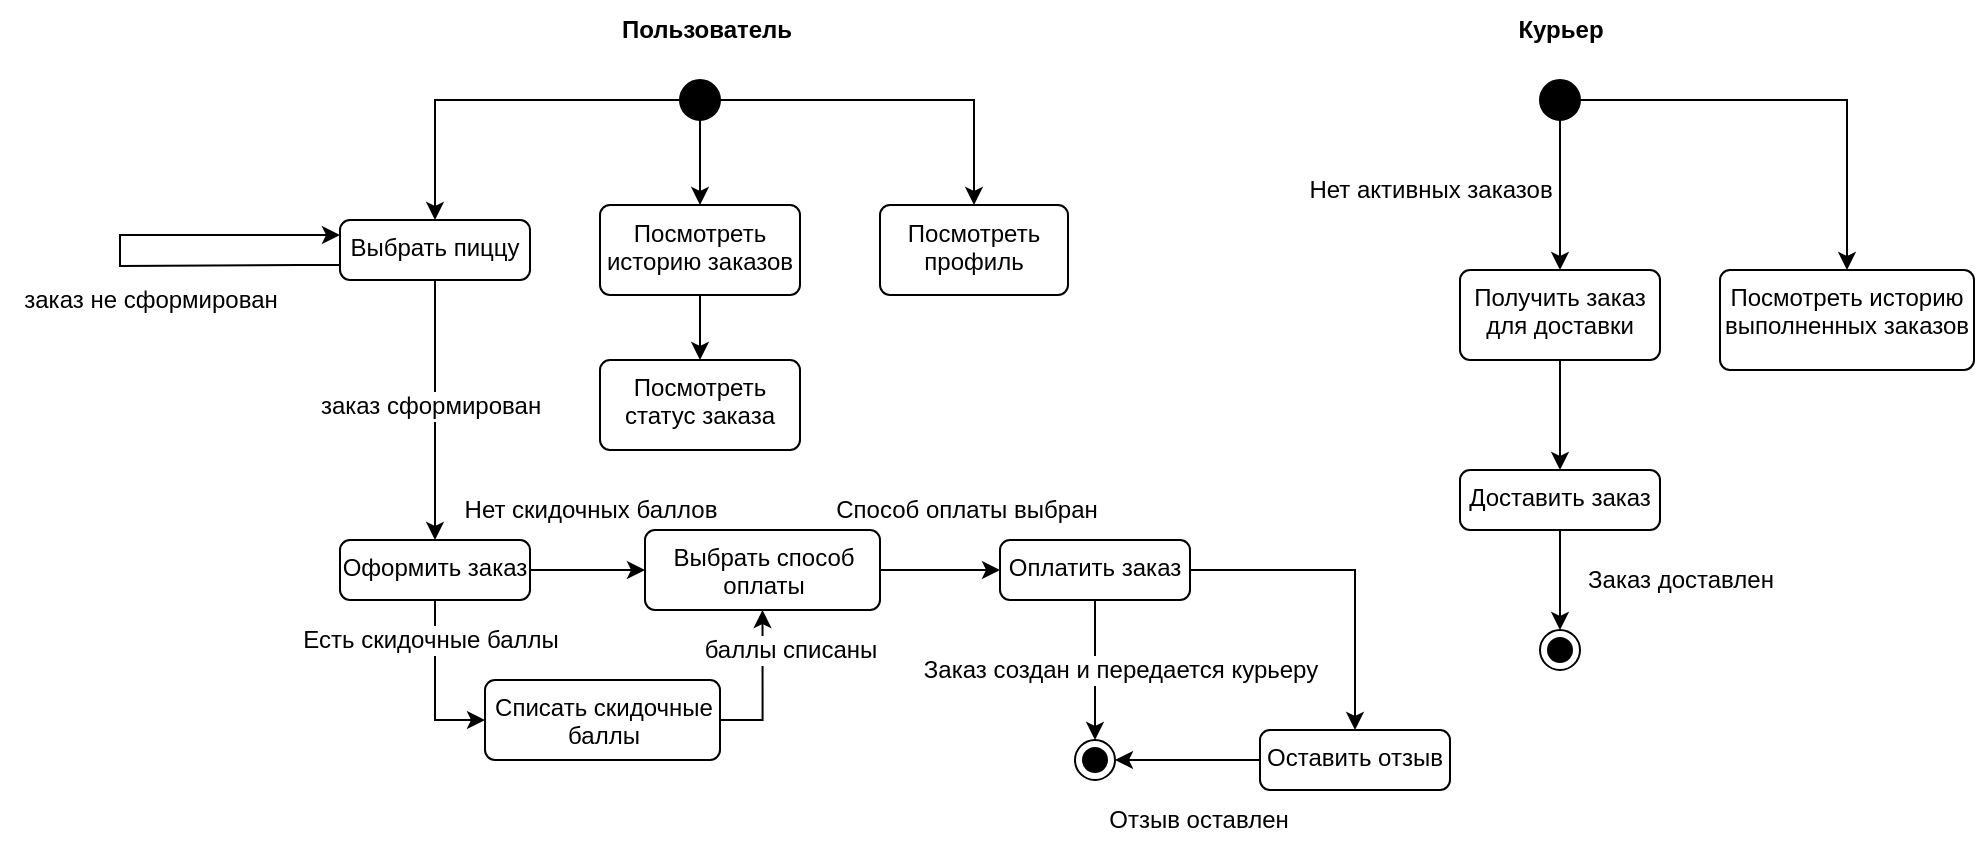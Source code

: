 <mxfile version="24.0.6" type="github">
  <diagram name="Страница — 1" id="svo4xueaaqVHP-x0B6R1">
    <mxGraphModel dx="2012" dy="651" grid="1" gridSize="10" guides="1" tooltips="1" connect="1" arrows="1" fold="1" page="1" pageScale="1" pageWidth="827" pageHeight="1169" math="0" shadow="0">
      <root>
        <mxCell id="0" />
        <mxCell id="1" parent="0" />
        <mxCell id="AfkmOP6WJ37Uotsz-tm1-13" style="edgeStyle=orthogonalEdgeStyle;rounded=0;orthogonalLoop=1;jettySize=auto;html=1;entryX=0.5;entryY=0;entryDx=0;entryDy=0;" edge="1" parent="1" source="AfkmOP6WJ37Uotsz-tm1-10" target="AfkmOP6WJ37Uotsz-tm1-28">
          <mxGeometry relative="1" as="geometry">
            <mxPoint x="240" y="210" as="targetPoint" />
          </mxGeometry>
        </mxCell>
        <mxCell id="AfkmOP6WJ37Uotsz-tm1-37" style="edgeStyle=orthogonalEdgeStyle;rounded=0;orthogonalLoop=1;jettySize=auto;html=1;entryX=0.5;entryY=0;entryDx=0;entryDy=0;" edge="1" parent="1" source="AfkmOP6WJ37Uotsz-tm1-10" target="AfkmOP6WJ37Uotsz-tm1-33">
          <mxGeometry relative="1" as="geometry" />
        </mxCell>
        <mxCell id="AfkmOP6WJ37Uotsz-tm1-38" style="edgeStyle=orthogonalEdgeStyle;rounded=0;orthogonalLoop=1;jettySize=auto;html=1;exitX=0.5;exitY=1;exitDx=0;exitDy=0;" edge="1" parent="1" source="AfkmOP6WJ37Uotsz-tm1-10" target="AfkmOP6WJ37Uotsz-tm1-34">
          <mxGeometry relative="1" as="geometry" />
        </mxCell>
        <mxCell id="AfkmOP6WJ37Uotsz-tm1-10" value="" style="ellipse;fillColor=strokeColor;html=1;" vertex="1" parent="1">
          <mxGeometry x="230" y="140" width="20" height="20" as="geometry" />
        </mxCell>
        <mxCell id="AfkmOP6WJ37Uotsz-tm1-11" value="" style="ellipse;html=1;shape=endState;fillColor=strokeColor;" vertex="1" parent="1">
          <mxGeometry x="427.5" y="470" width="20" height="20" as="geometry" />
        </mxCell>
        <mxCell id="AfkmOP6WJ37Uotsz-tm1-48" style="edgeStyle=orthogonalEdgeStyle;rounded=0;orthogonalLoop=1;jettySize=auto;html=1;entryX=0.5;entryY=0;entryDx=0;entryDy=0;" edge="1" parent="1" source="AfkmOP6WJ37Uotsz-tm1-20" target="AfkmOP6WJ37Uotsz-tm1-70">
          <mxGeometry relative="1" as="geometry" />
        </mxCell>
        <mxCell id="AfkmOP6WJ37Uotsz-tm1-74" style="edgeStyle=orthogonalEdgeStyle;rounded=0;orthogonalLoop=1;jettySize=auto;html=1;entryX=0.5;entryY=0;entryDx=0;entryDy=0;" edge="1" parent="1" source="AfkmOP6WJ37Uotsz-tm1-20" target="AfkmOP6WJ37Uotsz-tm1-11">
          <mxGeometry relative="1" as="geometry" />
        </mxCell>
        <mxCell id="AfkmOP6WJ37Uotsz-tm1-20" value="Оплатить заказ" style="html=1;align=center;verticalAlign=top;rounded=1;absoluteArcSize=1;arcSize=10;dashed=0;whiteSpace=wrap;" vertex="1" parent="1">
          <mxGeometry x="390" y="370" width="95" height="30" as="geometry" />
        </mxCell>
        <mxCell id="AfkmOP6WJ37Uotsz-tm1-39" style="edgeStyle=orthogonalEdgeStyle;rounded=0;orthogonalLoop=1;jettySize=auto;html=1;exitX=0.5;exitY=1;exitDx=0;exitDy=0;entryX=0.5;entryY=0;entryDx=0;entryDy=0;" edge="1" parent="1" source="AfkmOP6WJ37Uotsz-tm1-28" target="AfkmOP6WJ37Uotsz-tm1-32">
          <mxGeometry relative="1" as="geometry" />
        </mxCell>
        <mxCell id="AfkmOP6WJ37Uotsz-tm1-28" value="Выбрать пиццу" style="html=1;align=center;verticalAlign=top;rounded=1;absoluteArcSize=1;arcSize=10;dashed=0;whiteSpace=wrap;" vertex="1" parent="1">
          <mxGeometry x="60" y="210" width="95" height="30" as="geometry" />
        </mxCell>
        <mxCell id="AfkmOP6WJ37Uotsz-tm1-45" style="edgeStyle=orthogonalEdgeStyle;rounded=0;orthogonalLoop=1;jettySize=auto;html=1;exitX=1;exitY=0.5;exitDx=0;exitDy=0;entryX=0.5;entryY=1;entryDx=0;entryDy=0;" edge="1" parent="1" source="AfkmOP6WJ37Uotsz-tm1-30" target="AfkmOP6WJ37Uotsz-tm1-31">
          <mxGeometry relative="1" as="geometry" />
        </mxCell>
        <mxCell id="AfkmOP6WJ37Uotsz-tm1-30" value="Списать скидочные баллы" style="html=1;align=center;verticalAlign=top;rounded=1;absoluteArcSize=1;arcSize=10;dashed=0;whiteSpace=wrap;" vertex="1" parent="1">
          <mxGeometry x="132.5" y="440" width="117.5" height="40" as="geometry" />
        </mxCell>
        <mxCell id="AfkmOP6WJ37Uotsz-tm1-42" style="edgeStyle=orthogonalEdgeStyle;rounded=0;orthogonalLoop=1;jettySize=auto;html=1;exitX=1;exitY=0.5;exitDx=0;exitDy=0;entryX=0;entryY=0.5;entryDx=0;entryDy=0;" edge="1" parent="1" source="AfkmOP6WJ37Uotsz-tm1-31" target="AfkmOP6WJ37Uotsz-tm1-20">
          <mxGeometry relative="1" as="geometry" />
        </mxCell>
        <mxCell id="AfkmOP6WJ37Uotsz-tm1-31" value="Выбрать способ оплаты" style="html=1;align=center;verticalAlign=top;rounded=1;absoluteArcSize=1;arcSize=10;dashed=0;whiteSpace=wrap;" vertex="1" parent="1">
          <mxGeometry x="212.5" y="365" width="117.5" height="40" as="geometry" />
        </mxCell>
        <mxCell id="AfkmOP6WJ37Uotsz-tm1-40" style="edgeStyle=orthogonalEdgeStyle;rounded=0;orthogonalLoop=1;jettySize=auto;html=1;exitX=1;exitY=0.5;exitDx=0;exitDy=0;entryX=0;entryY=0.5;entryDx=0;entryDy=0;" edge="1" parent="1" source="AfkmOP6WJ37Uotsz-tm1-32" target="AfkmOP6WJ37Uotsz-tm1-31">
          <mxGeometry relative="1" as="geometry" />
        </mxCell>
        <mxCell id="AfkmOP6WJ37Uotsz-tm1-44" style="edgeStyle=orthogonalEdgeStyle;rounded=0;orthogonalLoop=1;jettySize=auto;html=1;exitX=0.5;exitY=1;exitDx=0;exitDy=0;entryX=0;entryY=0.5;entryDx=0;entryDy=0;" edge="1" parent="1" source="AfkmOP6WJ37Uotsz-tm1-32" target="AfkmOP6WJ37Uotsz-tm1-30">
          <mxGeometry relative="1" as="geometry" />
        </mxCell>
        <mxCell id="AfkmOP6WJ37Uotsz-tm1-32" value="Оформить заказ" style="html=1;align=center;verticalAlign=top;rounded=1;absoluteArcSize=1;arcSize=10;dashed=0;whiteSpace=wrap;" vertex="1" parent="1">
          <mxGeometry x="60" y="370" width="95" height="30" as="geometry" />
        </mxCell>
        <mxCell id="AfkmOP6WJ37Uotsz-tm1-33" value="Посмотреть профиль" style="html=1;align=center;verticalAlign=top;rounded=1;absoluteArcSize=1;arcSize=10;dashed=0;whiteSpace=wrap;" vertex="1" parent="1">
          <mxGeometry x="330" y="202.5" width="94" height="45" as="geometry" />
        </mxCell>
        <mxCell id="AfkmOP6WJ37Uotsz-tm1-43" style="edgeStyle=orthogonalEdgeStyle;rounded=0;orthogonalLoop=1;jettySize=auto;html=1;exitX=0.5;exitY=1;exitDx=0;exitDy=0;entryX=0.5;entryY=0;entryDx=0;entryDy=0;" edge="1" parent="1" source="AfkmOP6WJ37Uotsz-tm1-34" target="AfkmOP6WJ37Uotsz-tm1-35">
          <mxGeometry relative="1" as="geometry" />
        </mxCell>
        <mxCell id="AfkmOP6WJ37Uotsz-tm1-34" value="Посмотреть историю заказов" style="html=1;align=center;verticalAlign=top;rounded=1;absoluteArcSize=1;arcSize=10;dashed=0;whiteSpace=wrap;" vertex="1" parent="1">
          <mxGeometry x="190" y="202.5" width="100" height="45" as="geometry" />
        </mxCell>
        <mxCell id="AfkmOP6WJ37Uotsz-tm1-35" value="Посмотреть статус заказа" style="html=1;align=center;verticalAlign=top;rounded=1;absoluteArcSize=1;arcSize=10;dashed=0;whiteSpace=wrap;" vertex="1" parent="1">
          <mxGeometry x="190" y="280" width="100" height="45" as="geometry" />
        </mxCell>
        <mxCell id="AfkmOP6WJ37Uotsz-tm1-36" value="Пользователь" style="text;html=1;align=center;verticalAlign=middle;resizable=0;points=[];autosize=1;strokeColor=none;fillColor=none;fontStyle=1" vertex="1" parent="1">
          <mxGeometry x="192.5" y="100" width="100" height="30" as="geometry" />
        </mxCell>
        <mxCell id="AfkmOP6WJ37Uotsz-tm1-56" style="edgeStyle=orthogonalEdgeStyle;rounded=0;orthogonalLoop=1;jettySize=auto;html=1;entryX=0.5;entryY=0;entryDx=0;entryDy=0;" edge="1" parent="1" source="AfkmOP6WJ37Uotsz-tm1-49" target="AfkmOP6WJ37Uotsz-tm1-53">
          <mxGeometry relative="1" as="geometry" />
        </mxCell>
        <mxCell id="AfkmOP6WJ37Uotsz-tm1-57" style="edgeStyle=orthogonalEdgeStyle;rounded=0;orthogonalLoop=1;jettySize=auto;html=1;entryX=0.5;entryY=0;entryDx=0;entryDy=0;" edge="1" parent="1" source="AfkmOP6WJ37Uotsz-tm1-49" target="AfkmOP6WJ37Uotsz-tm1-55">
          <mxGeometry relative="1" as="geometry" />
        </mxCell>
        <mxCell id="AfkmOP6WJ37Uotsz-tm1-49" value="" style="ellipse;fillColor=strokeColor;html=1;" vertex="1" parent="1">
          <mxGeometry x="660" y="140" width="20" height="20" as="geometry" />
        </mxCell>
        <mxCell id="AfkmOP6WJ37Uotsz-tm1-51" value="Курьер" style="text;html=1;align=center;verticalAlign=middle;resizable=0;points=[];autosize=1;strokeColor=none;fillColor=none;fontStyle=1" vertex="1" parent="1">
          <mxGeometry x="640" y="100" width="60" height="30" as="geometry" />
        </mxCell>
        <mxCell id="AfkmOP6WJ37Uotsz-tm1-58" style="edgeStyle=orthogonalEdgeStyle;rounded=0;orthogonalLoop=1;jettySize=auto;html=1;entryX=0.5;entryY=0;entryDx=0;entryDy=0;" edge="1" parent="1" source="AfkmOP6WJ37Uotsz-tm1-53" target="AfkmOP6WJ37Uotsz-tm1-54">
          <mxGeometry relative="1" as="geometry" />
        </mxCell>
        <mxCell id="AfkmOP6WJ37Uotsz-tm1-53" value="Получить заказ для доставки" style="html=1;align=center;verticalAlign=top;rounded=1;absoluteArcSize=1;arcSize=10;dashed=0;whiteSpace=wrap;" vertex="1" parent="1">
          <mxGeometry x="620" y="235" width="100" height="45" as="geometry" />
        </mxCell>
        <mxCell id="AfkmOP6WJ37Uotsz-tm1-78" style="edgeStyle=orthogonalEdgeStyle;rounded=0;orthogonalLoop=1;jettySize=auto;html=1;" edge="1" parent="1" source="AfkmOP6WJ37Uotsz-tm1-54" target="AfkmOP6WJ37Uotsz-tm1-77">
          <mxGeometry relative="1" as="geometry" />
        </mxCell>
        <mxCell id="AfkmOP6WJ37Uotsz-tm1-54" value="Доставить заказ" style="html=1;align=center;verticalAlign=top;rounded=1;absoluteArcSize=1;arcSize=10;dashed=0;whiteSpace=wrap;" vertex="1" parent="1">
          <mxGeometry x="620" y="335" width="100" height="30" as="geometry" />
        </mxCell>
        <mxCell id="AfkmOP6WJ37Uotsz-tm1-55" value="Посмотреть историю выполненных заказов" style="html=1;align=center;verticalAlign=top;rounded=1;absoluteArcSize=1;arcSize=10;dashed=0;whiteSpace=wrap;" vertex="1" parent="1">
          <mxGeometry x="750" y="235" width="127" height="50" as="geometry" />
        </mxCell>
        <mxCell id="AfkmOP6WJ37Uotsz-tm1-59" value="Нет активных заказов" style="text;html=1;align=center;verticalAlign=middle;resizable=0;points=[];autosize=1;strokeColor=none;fillColor=none;" vertex="1" parent="1">
          <mxGeometry x="530" y="180" width="150" height="30" as="geometry" />
        </mxCell>
        <mxCell id="AfkmOP6WJ37Uotsz-tm1-60" value="Есть скидочные баллы" style="text;html=1;align=center;verticalAlign=middle;resizable=0;points=[];autosize=1;strokeColor=none;fillColor=none;labelBackgroundColor=default;" vertex="1" parent="1">
          <mxGeometry x="30" y="405" width="150" height="30" as="geometry" />
        </mxCell>
        <mxCell id="AfkmOP6WJ37Uotsz-tm1-61" value="Нет скидочных баллов" style="text;html=1;align=center;verticalAlign=middle;resizable=0;points=[];autosize=1;strokeColor=none;fillColor=none;" vertex="1" parent="1">
          <mxGeometry x="110" y="340" width="150" height="30" as="geometry" />
        </mxCell>
        <mxCell id="AfkmOP6WJ37Uotsz-tm1-62" value="Способ оплаты выбран" style="text;html=1;align=center;verticalAlign=middle;resizable=0;points=[];autosize=1;strokeColor=none;fillColor=none;" vertex="1" parent="1">
          <mxGeometry x="297.5" y="340" width="150" height="30" as="geometry" />
        </mxCell>
        <mxCell id="AfkmOP6WJ37Uotsz-tm1-63" value="баллы списаны" style="text;html=1;align=center;verticalAlign=middle;resizable=0;points=[];autosize=1;strokeColor=none;fillColor=none;labelBackgroundColor=default;" vertex="1" parent="1">
          <mxGeometry x="230" y="410" width="110" height="30" as="geometry" />
        </mxCell>
        <mxCell id="AfkmOP6WJ37Uotsz-tm1-64" value="заказ сформирован" style="text;html=1;align=center;verticalAlign=middle;resizable=0;points=[];autosize=1;strokeColor=none;fillColor=none;labelBackgroundColor=default;" vertex="1" parent="1">
          <mxGeometry x="40" y="287.5" width="130" height="30" as="geometry" />
        </mxCell>
        <mxCell id="AfkmOP6WJ37Uotsz-tm1-65" style="edgeStyle=orthogonalEdgeStyle;rounded=0;orthogonalLoop=1;jettySize=auto;html=1;entryX=0;entryY=0.25;entryDx=0;entryDy=0;exitX=0;exitY=0.75;exitDx=0;exitDy=0;" edge="1" parent="1" source="AfkmOP6WJ37Uotsz-tm1-28" target="AfkmOP6WJ37Uotsz-tm1-28">
          <mxGeometry relative="1" as="geometry">
            <mxPoint x="-70" y="220" as="sourcePoint" />
            <Array as="points">
              <mxPoint x="40" y="233" />
              <mxPoint x="-50" y="233" />
              <mxPoint x="-50" y="218" />
            </Array>
          </mxGeometry>
        </mxCell>
        <mxCell id="AfkmOP6WJ37Uotsz-tm1-66" value="заказ не сформирован" style="text;html=1;align=center;verticalAlign=middle;resizable=0;points=[];autosize=1;strokeColor=none;fillColor=none;" vertex="1" parent="1">
          <mxGeometry x="-110" y="235" width="150" height="30" as="geometry" />
        </mxCell>
        <mxCell id="AfkmOP6WJ37Uotsz-tm1-67" value="Заказ доставлен" style="text;html=1;align=center;verticalAlign=middle;resizable=0;points=[];autosize=1;strokeColor=none;fillColor=none;" vertex="1" parent="1">
          <mxGeometry x="670" y="375" width="120" height="30" as="geometry" />
        </mxCell>
        <mxCell id="AfkmOP6WJ37Uotsz-tm1-68" value="Заказ создан и передается курьеру" style="text;html=1;align=center;verticalAlign=middle;resizable=0;points=[];autosize=1;strokeColor=none;fillColor=none;labelBackgroundColor=default;" vertex="1" parent="1">
          <mxGeometry x="340" y="420" width="220" height="30" as="geometry" />
        </mxCell>
        <mxCell id="AfkmOP6WJ37Uotsz-tm1-72" style="edgeStyle=orthogonalEdgeStyle;rounded=0;orthogonalLoop=1;jettySize=auto;html=1;" edge="1" parent="1" source="AfkmOP6WJ37Uotsz-tm1-70" target="AfkmOP6WJ37Uotsz-tm1-11">
          <mxGeometry relative="1" as="geometry" />
        </mxCell>
        <mxCell id="AfkmOP6WJ37Uotsz-tm1-70" value="Оставить отзыв" style="html=1;align=center;verticalAlign=top;rounded=1;absoluteArcSize=1;arcSize=10;dashed=0;whiteSpace=wrap;" vertex="1" parent="1">
          <mxGeometry x="520" y="465" width="95" height="30" as="geometry" />
        </mxCell>
        <mxCell id="AfkmOP6WJ37Uotsz-tm1-77" value="" style="ellipse;html=1;shape=endState;fillColor=strokeColor;" vertex="1" parent="1">
          <mxGeometry x="660" y="415" width="20" height="20" as="geometry" />
        </mxCell>
        <mxCell id="AfkmOP6WJ37Uotsz-tm1-79" value="Отзыв оставлен" style="text;html=1;align=center;verticalAlign=middle;resizable=0;points=[];autosize=1;strokeColor=none;fillColor=none;" vertex="1" parent="1">
          <mxGeometry x="434" y="495" width="110" height="30" as="geometry" />
        </mxCell>
      </root>
    </mxGraphModel>
  </diagram>
</mxfile>
